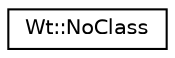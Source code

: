 digraph "Graphical Class Hierarchy"
{
 // LATEX_PDF_SIZE
  edge [fontname="Helvetica",fontsize="10",labelfontname="Helvetica",labelfontsize="10"];
  node [fontname="Helvetica",fontsize="10",shape=record];
  rankdir="LR";
  Node0 [label="Wt::NoClass",height=0.2,width=0.4,color="black", fillcolor="white", style="filled",URL="$structWt_1_1NoClass.html",tooltip=" "];
}
